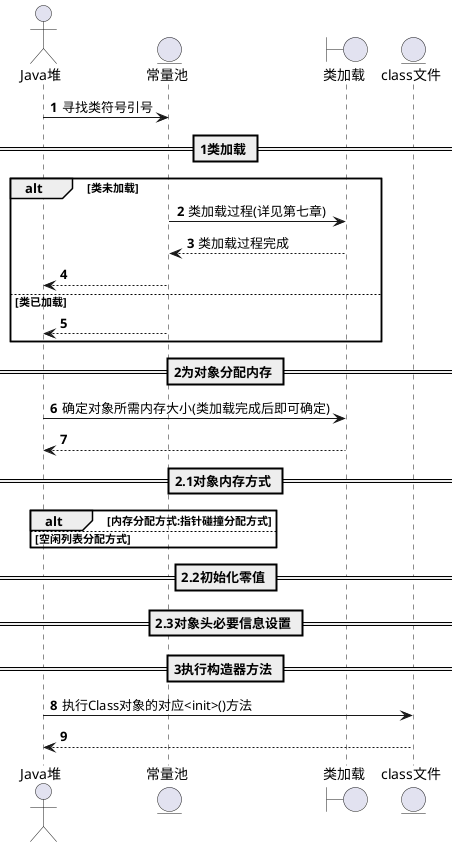 @startuml
actor Java堆 as heap
entity 常量池 as pool
boundary 类加载
entity class文件 as class
autonumber


heap -> pool: 寻找类符号引号
== 1类加载 ==
alt 类未加载
    pool -> 类加载: 类加载过程(详见第七章)
    类加载 --> pool: 类加载过程完成
    pool--> heap:
else 类已加载
    pool--> heap:
end
== 2为对象分配内存 ==
heap -> 类加载: 确定对象所需内存大小(类加载完成后即可确定)
类加载 --> heap:

== 2.1对象内存方式 ==
alt 内存分配方式:指针碰撞分配方式
else 空闲列表分配方式
end
== 2.2初始化零值 ==

== 2.3对象头必要信息设置 ==

== 3执行构造器方法 ==
heap -> class: 执行Class对象的对应<init>()方法
class --> heap:
@enduml